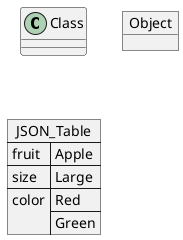 @startuml
class Class
object Object
json JSON_Table {
    "fruit":"Apple",
    "size":"Large",
    "color":[
        "Red",
        "Green"
    ]
}
@enduml